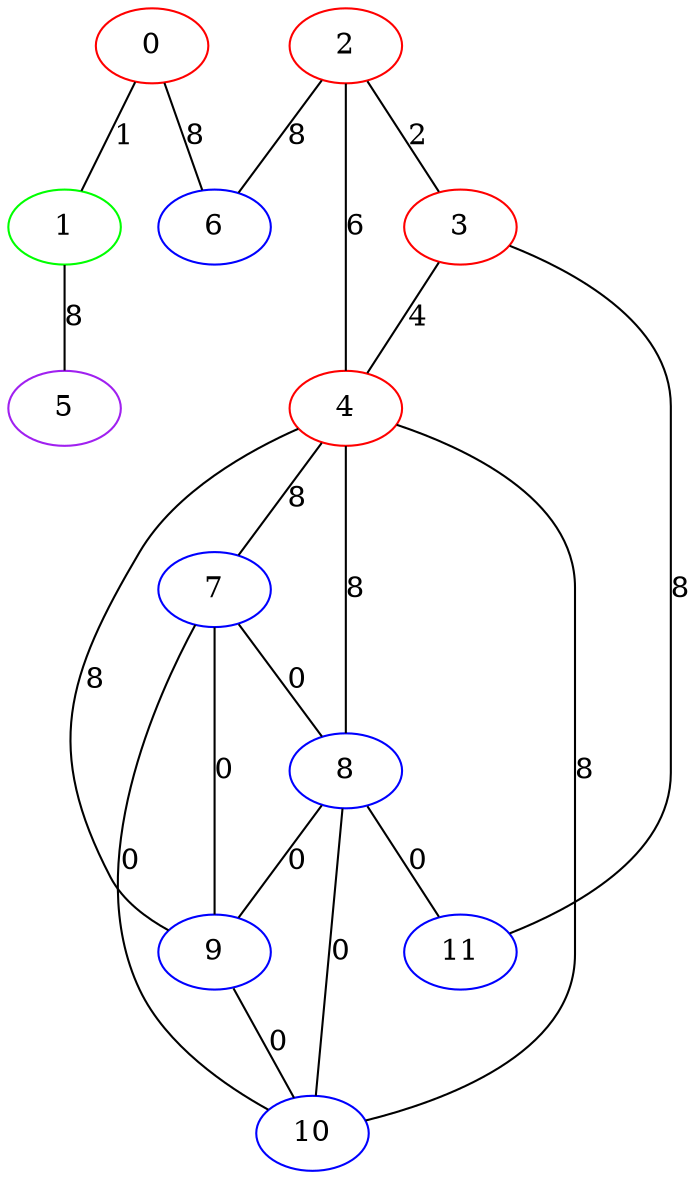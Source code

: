graph "" {
0 [color=red, weight=1];
1 [color=green, weight=2];
2 [color=red, weight=1];
3 [color=red, weight=1];
4 [color=red, weight=1];
5 [color=purple, weight=4];
6 [color=blue, weight=3];
7 [color=blue, weight=3];
8 [color=blue, weight=3];
9 [color=blue, weight=3];
10 [color=blue, weight=3];
11 [color=blue, weight=3];
0 -- 1  [key=0, label=1];
0 -- 6  [key=0, label=8];
1 -- 5  [key=0, label=8];
2 -- 3  [key=0, label=2];
2 -- 4  [key=0, label=6];
2 -- 6  [key=0, label=8];
3 -- 11  [key=0, label=8];
3 -- 4  [key=0, label=4];
4 -- 7  [key=0, label=8];
4 -- 8  [key=0, label=8];
4 -- 9  [key=0, label=8];
4 -- 10  [key=0, label=8];
7 -- 8  [key=0, label=0];
7 -- 9  [key=0, label=0];
7 -- 10  [key=0, label=0];
8 -- 9  [key=0, label=0];
8 -- 10  [key=0, label=0];
8 -- 11  [key=0, label=0];
9 -- 10  [key=0, label=0];
}
